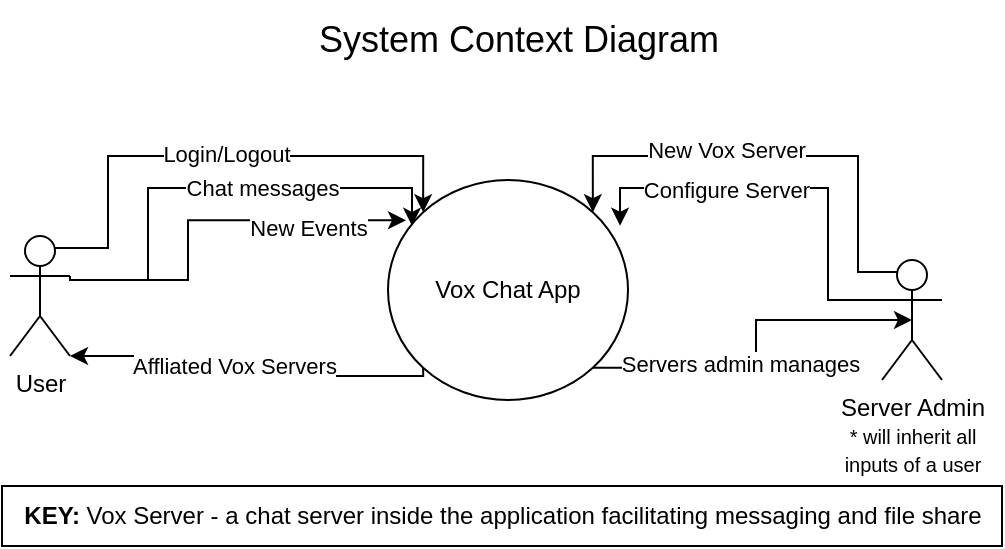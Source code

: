 <mxfile version="20.5.1" type="device"><diagram id="_A2Gkr4LZx-bXfjCbEQC" name="Page-1"><mxGraphModel dx="1038" dy="574" grid="1" gridSize="10" guides="1" tooltips="1" connect="1" arrows="1" fold="1" page="1" pageScale="1" pageWidth="850" pageHeight="1100" math="0" shadow="0"><root><mxCell id="0"/><mxCell id="1" parent="0"/><mxCell id="2vXM3kXT29ISrAyiQVBF-10" style="edgeStyle=orthogonalEdgeStyle;rounded=0;orthogonalLoop=1;jettySize=auto;html=1;exitX=0;exitY=1;exitDx=0;exitDy=0;entryX=1;entryY=1;entryDx=0;entryDy=0;entryPerimeter=0;" edge="1" parent="1" source="2vXM3kXT29ISrAyiQVBF-1" target="2vXM3kXT29ISrAyiQVBF-3"><mxGeometry relative="1" as="geometry"><Array as="points"><mxPoint x="250" y="328"/></Array></mxGeometry></mxCell><mxCell id="2vXM3kXT29ISrAyiQVBF-24" value="Affliated Vox Servers" style="edgeLabel;html=1;align=center;verticalAlign=middle;resizable=0;points=[];fontSize=11;" vertex="1" connectable="0" parent="2vXM3kXT29ISrAyiQVBF-10"><mxGeometry x="0.163" y="-2" relative="1" as="geometry"><mxPoint x="12" y="-3" as="offset"/></mxGeometry></mxCell><mxCell id="2vXM3kXT29ISrAyiQVBF-22" style="edgeStyle=orthogonalEdgeStyle;rounded=0;orthogonalLoop=1;jettySize=auto;html=1;exitX=1;exitY=1;exitDx=0;exitDy=0;entryX=0.5;entryY=0.5;entryDx=0;entryDy=0;entryPerimeter=0;fontSize=11;" edge="1" parent="1" source="2vXM3kXT29ISrAyiQVBF-1" target="2vXM3kXT29ISrAyiQVBF-2"><mxGeometry relative="1" as="geometry"><Array as="points"><mxPoint x="544" y="324"/><mxPoint x="544" y="300"/></Array></mxGeometry></mxCell><mxCell id="2vXM3kXT29ISrAyiQVBF-23" value="Servers admin manages" style="edgeLabel;html=1;align=center;verticalAlign=middle;resizable=0;points=[];fontSize=11;" vertex="1" connectable="0" parent="2vXM3kXT29ISrAyiQVBF-22"><mxGeometry x="-0.395" y="-2" relative="1" as="geometry"><mxPoint x="18" y="-4" as="offset"/></mxGeometry></mxCell><mxCell id="2vXM3kXT29ISrAyiQVBF-1" value="Vox Chat App" style="ellipse;whiteSpace=wrap;html=1;" vertex="1" parent="1"><mxGeometry x="360" y="230" width="120" height="110" as="geometry"/></mxCell><mxCell id="2vXM3kXT29ISrAyiQVBF-14" style="edgeStyle=orthogonalEdgeStyle;rounded=0;orthogonalLoop=1;jettySize=auto;html=1;exitX=0.25;exitY=0.1;exitDx=0;exitDy=0;exitPerimeter=0;entryX=1;entryY=0;entryDx=0;entryDy=0;" edge="1" parent="1" source="2vXM3kXT29ISrAyiQVBF-2" target="2vXM3kXT29ISrAyiQVBF-1"><mxGeometry relative="1" as="geometry"><Array as="points"><mxPoint x="595" y="276"/><mxPoint x="595" y="218"/></Array></mxGeometry></mxCell><mxCell id="2vXM3kXT29ISrAyiQVBF-15" value="New Vox Server" style="edgeLabel;html=1;align=center;verticalAlign=middle;resizable=0;points=[];" vertex="1" connectable="0" parent="2vXM3kXT29ISrAyiQVBF-14"><mxGeometry x="0.185" y="-6" relative="1" as="geometry"><mxPoint x="-3" y="3" as="offset"/></mxGeometry></mxCell><mxCell id="2vXM3kXT29ISrAyiQVBF-20" style="edgeStyle=orthogonalEdgeStyle;rounded=0;orthogonalLoop=1;jettySize=auto;html=1;exitX=0;exitY=0.333;exitDx=0;exitDy=0;exitPerimeter=0;entryX=0.967;entryY=0.208;entryDx=0;entryDy=0;entryPerimeter=0;fontSize=10;" edge="1" parent="1" source="2vXM3kXT29ISrAyiQVBF-2" target="2vXM3kXT29ISrAyiQVBF-1"><mxGeometry relative="1" as="geometry"><Array as="points"><mxPoint x="580" y="290"/><mxPoint x="580" y="234"/></Array></mxGeometry></mxCell><mxCell id="2vXM3kXT29ISrAyiQVBF-21" value="&lt;font style=&quot;font-size: 11px;&quot;&gt;Configure&lt;/font&gt;&lt;font style=&quot;font-size: 11px;&quot;&gt; Server&lt;/font&gt;" style="edgeLabel;html=1;align=center;verticalAlign=middle;resizable=0;points=[];fontSize=10;" vertex="1" connectable="0" parent="2vXM3kXT29ISrAyiQVBF-20"><mxGeometry x="0.513" y="2" relative="1" as="geometry"><mxPoint x="21" y="-1" as="offset"/></mxGeometry></mxCell><mxCell id="2vXM3kXT29ISrAyiQVBF-2" value="&lt;div&gt;Server Admin&lt;/div&gt;" style="shape=umlActor;verticalLabelPosition=bottom;verticalAlign=top;html=1;outlineConnect=0;" vertex="1" parent="1"><mxGeometry x="607" y="270" width="30" height="60" as="geometry"/></mxCell><mxCell id="2vXM3kXT29ISrAyiQVBF-8" style="edgeStyle=orthogonalEdgeStyle;rounded=0;orthogonalLoop=1;jettySize=auto;html=1;exitX=0.75;exitY=0.1;exitDx=0;exitDy=0;exitPerimeter=0;entryX=0;entryY=0;entryDx=0;entryDy=0;" edge="1" parent="1" source="2vXM3kXT29ISrAyiQVBF-3" target="2vXM3kXT29ISrAyiQVBF-1"><mxGeometry relative="1" as="geometry"><Array as="points"><mxPoint x="220" y="264"/><mxPoint x="220" y="218"/></Array></mxGeometry></mxCell><mxCell id="2vXM3kXT29ISrAyiQVBF-9" value="&lt;div&gt;Login/Logout&lt;/div&gt;" style="edgeLabel;html=1;align=center;verticalAlign=middle;resizable=0;points=[];" vertex="1" connectable="0" parent="2vXM3kXT29ISrAyiQVBF-8"><mxGeometry x="-0.15" y="4" relative="1" as="geometry"><mxPoint x="22" y="3" as="offset"/></mxGeometry></mxCell><mxCell id="2vXM3kXT29ISrAyiQVBF-11" style="edgeStyle=orthogonalEdgeStyle;rounded=0;orthogonalLoop=1;jettySize=auto;html=1;exitX=1;exitY=0.333;exitDx=0;exitDy=0;exitPerimeter=0;entryX=0.1;entryY=0.208;entryDx=0;entryDy=0;entryPerimeter=0;" edge="1" parent="1" source="2vXM3kXT29ISrAyiQVBF-3" target="2vXM3kXT29ISrAyiQVBF-1"><mxGeometry relative="1" as="geometry"><Array as="points"><mxPoint x="201" y="280"/><mxPoint x="240" y="280"/><mxPoint x="240" y="234"/></Array></mxGeometry></mxCell><mxCell id="2vXM3kXT29ISrAyiQVBF-12" value="Chat messages" style="edgeLabel;html=1;align=center;verticalAlign=middle;resizable=0;points=[];" vertex="1" connectable="0" parent="2vXM3kXT29ISrAyiQVBF-11"><mxGeometry x="0.181" y="-3" relative="1" as="geometry"><mxPoint x="3" y="-3" as="offset"/></mxGeometry></mxCell><mxCell id="2vXM3kXT29ISrAyiQVBF-13" style="edgeStyle=orthogonalEdgeStyle;rounded=0;orthogonalLoop=1;jettySize=auto;html=1;exitX=1;exitY=0.333;exitDx=0;exitDy=0;exitPerimeter=0;entryX=0.075;entryY=0.262;entryDx=0;entryDy=0;entryPerimeter=0;" edge="1" parent="1"><mxGeometry relative="1" as="geometry"><mxPoint x="201" y="280" as="sourcePoint"/><mxPoint x="369" y="250.12" as="targetPoint"/><Array as="points"><mxPoint x="260" y="280"/><mxPoint x="260" y="250"/></Array></mxGeometry></mxCell><mxCell id="2vXM3kXT29ISrAyiQVBF-18" value="&lt;font style=&quot;font-size: 11px;&quot;&gt;New Events&lt;br&gt;&lt;/font&gt;" style="edgeLabel;html=1;align=center;verticalAlign=middle;resizable=0;points=[];fontSize=18;" vertex="1" connectable="0" parent="2vXM3kXT29ISrAyiQVBF-13"><mxGeometry x="0.232" y="-3" relative="1" as="geometry"><mxPoint x="27" y="-1" as="offset"/></mxGeometry></mxCell><mxCell id="2vXM3kXT29ISrAyiQVBF-3" value="User" style="shape=umlActor;verticalLabelPosition=bottom;verticalAlign=top;html=1;outlineConnect=0;" vertex="1" parent="1"><mxGeometry x="171" y="258" width="30" height="60" as="geometry"/></mxCell><mxCell id="2vXM3kXT29ISrAyiQVBF-16" value="&lt;b&gt;KEY: &lt;/b&gt;Vox Server - a chat server inside the application facilitating messaging and file share" style="text;html=1;align=center;verticalAlign=middle;resizable=0;points=[];autosize=1;strokeColor=default;fillColor=none;rounded=0;perimeterSpacing=5;" vertex="1" parent="1"><mxGeometry x="167" y="383" width="500" height="30" as="geometry"/></mxCell><mxCell id="2vXM3kXT29ISrAyiQVBF-17" value="&lt;font style=&quot;font-size: 18px;&quot;&gt;System Context Diagram&lt;/font&gt;" style="text;html=1;align=center;verticalAlign=middle;resizable=0;points=[];autosize=1;strokeColor=none;fillColor=none;" vertex="1" parent="1"><mxGeometry x="315" y="140" width="220" height="40" as="geometry"/></mxCell><mxCell id="2vXM3kXT29ISrAyiQVBF-19" value="&lt;font style=&quot;font-size: 10px;&quot;&gt;* will inherit all inputs of a user&lt;/font&gt;" style="text;html=1;strokeColor=none;fillColor=none;align=center;verticalAlign=middle;whiteSpace=wrap;rounded=0;fontSize=11;" vertex="1" parent="1"><mxGeometry x="584.5" y="350" width="75" height="30" as="geometry"/></mxCell></root></mxGraphModel></diagram></mxfile>